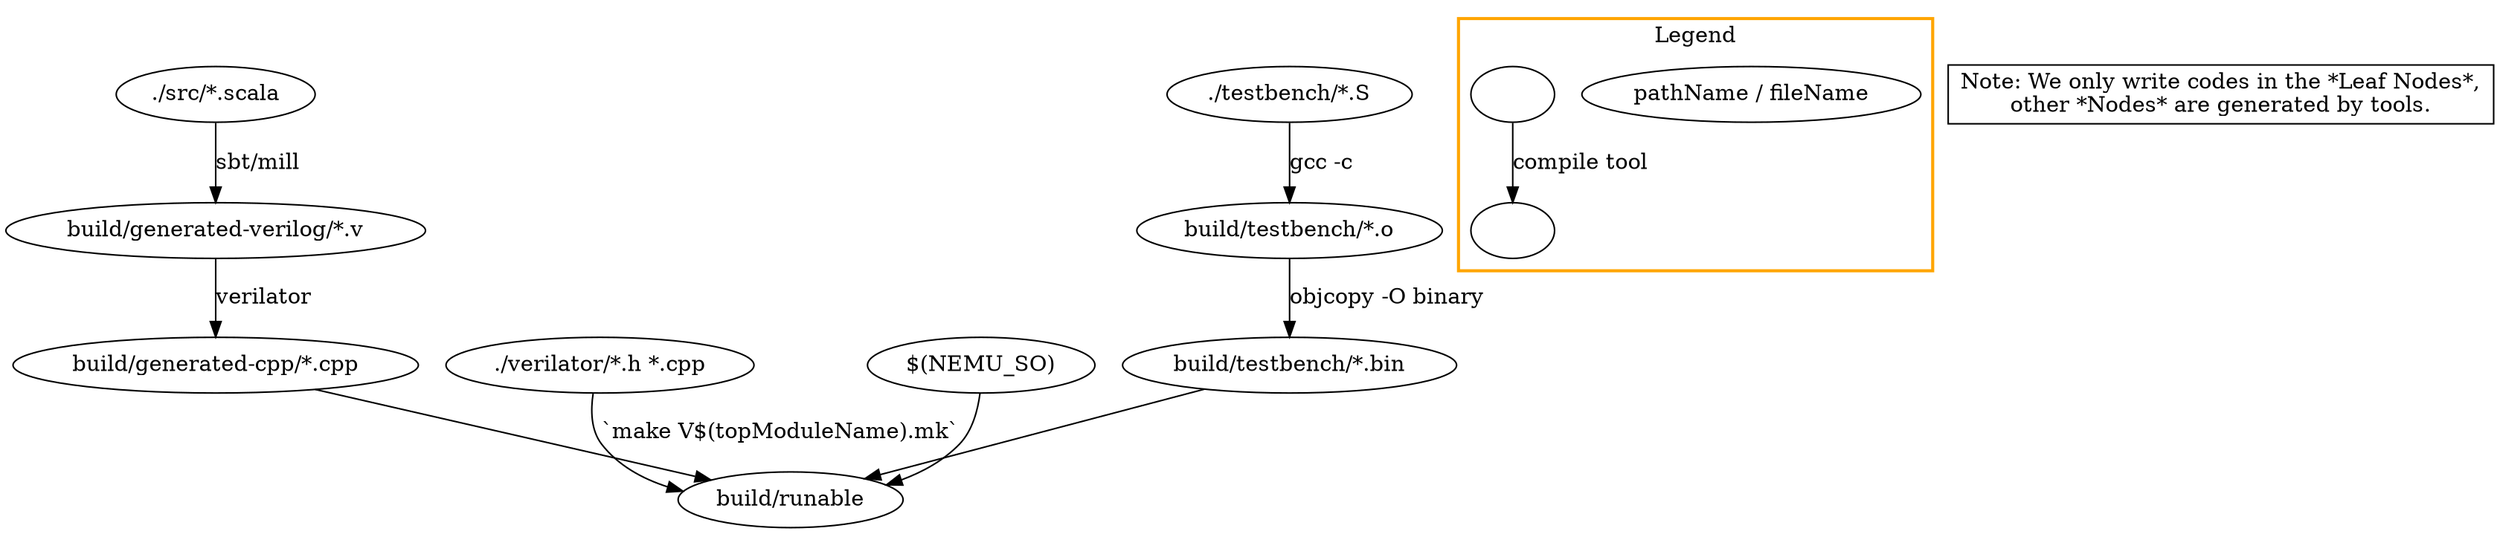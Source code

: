 digraph G {
  "./src/*.scala" -> "build/generated-verilog/*.v" [label="sbt/mill"];
  "build/generated-verilog/*.v" -> "build/generated-cpp/*.cpp" [label="verilator"];
  "build/generated-cpp/*.cpp" -> "build/runable";
  "./verilator/*.h *.cpp" -> "build/runable" [label="`make V$(topModuleName).mk`"];
  "$(NEMU_SO)" -> "build/runable";
  "./testbench/*.S" -> "build/testbench/*.o" [label="gcc -c"];
  "build/testbench/*.o" -> "build/testbench/*.bin" [label="objcopy -O binary"];
  "build/testbench/*.bin" -> "build/runable";

  // Legend
  subgraph cluster1 {
    "pathName / fileName";
    " " -> "  " [label="compile tool"];

    label = "Legend";
    style=bold;
    color = "orange";
  }

  "Note: We only write codes in the *Leaf Nodes*,\nother *Nodes* are generated by tools." [shape=box]
}